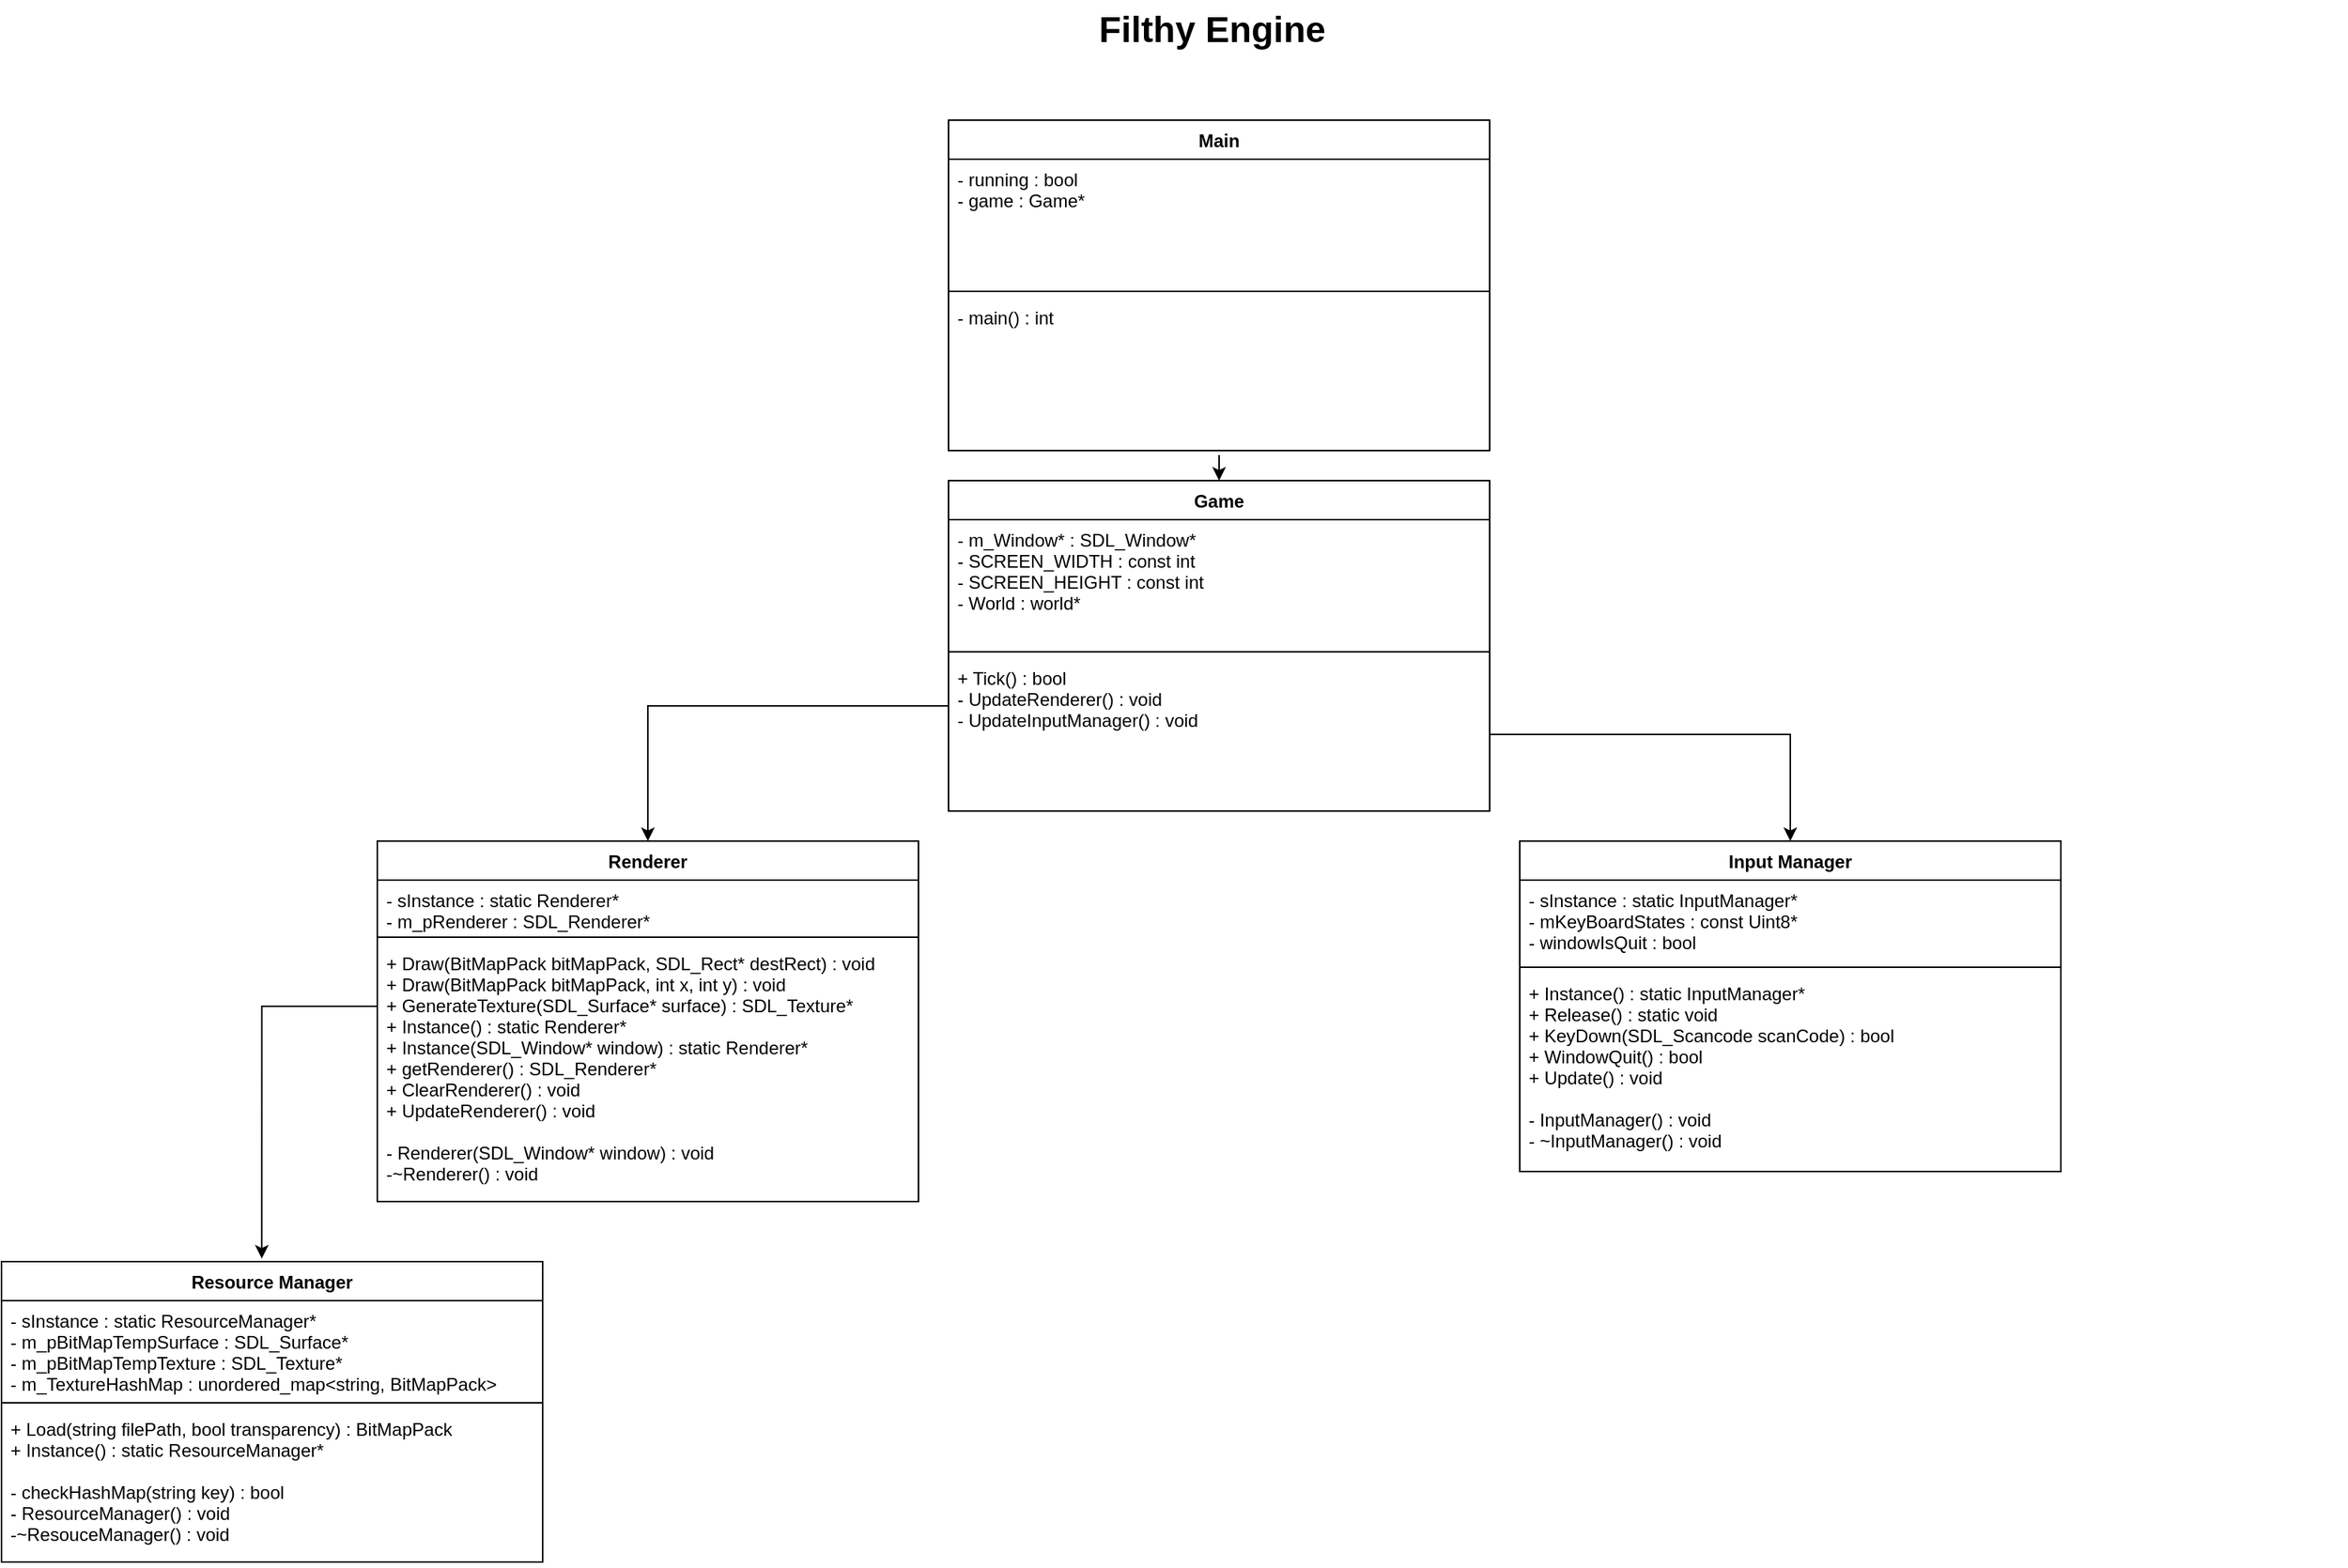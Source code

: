 <mxfile version="12.2.6" type="device" pages="1"><diagram name="Page-1" id="929967ad-93f9-6ef4-fab6-5d389245f69c"><mxGraphModel dx="1656" dy="880" grid="1" gridSize="10" guides="1" tooltips="1" connect="1" arrows="1" fold="1" page="1" pageScale="1.5" pageWidth="1169" pageHeight="826" background="none" math="0" shadow="0"><root><mxCell id="0" style=";html=1;"/><mxCell id="1" style=";html=1;" parent="0"/><mxCell id="1672d66443f91eb5-23" value="Filthy Engine" style="text;html=1;fontSize=24;fontStyle=1;verticalAlign=middle;align=center;" parent="1" vertex="1"><mxGeometry x="120" y="40" width="1510" height="40" as="geometry"/></mxCell><mxCell id="v9iofRyN6r_z4_PFXyQE-6" value="Renderer" style="swimlane;fontStyle=1;align=center;verticalAlign=top;childLayout=stackLayout;horizontal=1;startSize=26;horizontalStack=0;resizeParent=1;resizeParentMax=0;resizeLast=0;collapsible=1;marginBottom=0;" parent="1" vertex="1"><mxGeometry x="320" y="600" width="360" height="240" as="geometry"/></mxCell><mxCell id="v9iofRyN6r_z4_PFXyQE-7" value="- sInstance : static Renderer*&#10;- m_pRenderer : SDL_Renderer*" style="text;strokeColor=none;fillColor=none;align=left;verticalAlign=top;spacingLeft=4;spacingRight=4;overflow=hidden;rotatable=0;points=[[0,0.5],[1,0.5]];portConstraint=eastwest;" parent="v9iofRyN6r_z4_PFXyQE-6" vertex="1"><mxGeometry y="26" width="360" height="34" as="geometry"/></mxCell><mxCell id="v9iofRyN6r_z4_PFXyQE-8" value="" style="line;strokeWidth=1;fillColor=none;align=left;verticalAlign=middle;spacingTop=-1;spacingLeft=3;spacingRight=3;rotatable=0;labelPosition=right;points=[];portConstraint=eastwest;" parent="v9iofRyN6r_z4_PFXyQE-6" vertex="1"><mxGeometry y="60" width="360" height="8" as="geometry"/></mxCell><mxCell id="v9iofRyN6r_z4_PFXyQE-9" value="+ Draw(BitMapPack bitMapPack, SDL_Rect* destRect) : void&#10;+ Draw(BitMapPack bitMapPack, int x, int y) : void&#10;+ GenerateTexture(SDL_Surface* surface) : SDL_Texture*&#10;+ Instance() : static Renderer*&#10;+ Instance(SDL_Window* window) : static Renderer*&#10;+ getRenderer() : SDL_Renderer*&#10;+ ClearRenderer() : void&#10;+ UpdateRenderer() : void&#10;&#10;- Renderer(SDL_Window* window) : void&#10;-~Renderer() : void" style="text;strokeColor=none;fillColor=none;align=left;verticalAlign=top;spacingLeft=4;spacingRight=4;overflow=hidden;rotatable=0;points=[[0,0.5],[1,0.5]];portConstraint=eastwest;" parent="v9iofRyN6r_z4_PFXyQE-6" vertex="1"><mxGeometry y="68" width="360" height="172" as="geometry"/></mxCell><mxCell id="v9iofRyN6r_z4_PFXyQE-10" value="Input Manager" style="swimlane;fontStyle=1;align=center;verticalAlign=top;childLayout=stackLayout;horizontal=1;startSize=26;horizontalStack=0;resizeParent=1;resizeParentMax=0;resizeLast=0;collapsible=1;marginBottom=0;" parent="1" vertex="1"><mxGeometry x="1080" y="600" width="360" height="220" as="geometry"/></mxCell><mxCell id="v9iofRyN6r_z4_PFXyQE-11" value="- sInstance : static InputManager*&#10;- mKeyBoardStates : const Uint8*&#10;- windowIsQuit : bool" style="text;strokeColor=none;fillColor=none;align=left;verticalAlign=top;spacingLeft=4;spacingRight=4;overflow=hidden;rotatable=0;points=[[0,0.5],[1,0.5]];portConstraint=eastwest;" parent="v9iofRyN6r_z4_PFXyQE-10" vertex="1"><mxGeometry y="26" width="360" height="54" as="geometry"/></mxCell><mxCell id="v9iofRyN6r_z4_PFXyQE-12" value="" style="line;strokeWidth=1;fillColor=none;align=left;verticalAlign=middle;spacingTop=-1;spacingLeft=3;spacingRight=3;rotatable=0;labelPosition=right;points=[];portConstraint=eastwest;" parent="v9iofRyN6r_z4_PFXyQE-10" vertex="1"><mxGeometry y="80" width="360" height="8" as="geometry"/></mxCell><mxCell id="v9iofRyN6r_z4_PFXyQE-13" value="+ Instance() : static InputManager*&#10;+ Release() : static void&#10;+ KeyDown(SDL_Scancode scanCode) : bool&#10;+ WindowQuit() : bool&#10;+ Update() : void&#10;&#10;- InputManager() : void&#10;- ~InputManager() : void" style="text;strokeColor=none;fillColor=none;align=left;verticalAlign=top;spacingLeft=4;spacingRight=4;overflow=hidden;rotatable=0;points=[[0,0.5],[1,0.5]];portConstraint=eastwest;" parent="v9iofRyN6r_z4_PFXyQE-10" vertex="1"><mxGeometry y="88" width="360" height="132" as="geometry"/></mxCell><mxCell id="v9iofRyN6r_z4_PFXyQE-14" value="Resource Manager" style="swimlane;fontStyle=1;align=center;verticalAlign=top;childLayout=stackLayout;horizontal=1;startSize=26;horizontalStack=0;resizeParent=1;resizeParentMax=0;resizeLast=0;collapsible=1;marginBottom=0;" parent="1" vertex="1"><mxGeometry x="70" y="880" width="360" height="200" as="geometry"/></mxCell><mxCell id="v9iofRyN6r_z4_PFXyQE-15" value="- sInstance : static ResourceManager*&#10;- m_pBitMapTempSurface : SDL_Surface*&#10;- m_pBitMapTempTexture : SDL_Texture*&#10;- m_TextureHashMap : unordered_map&lt;string, BitMapPack&gt;" style="text;strokeColor=none;fillColor=none;align=left;verticalAlign=top;spacingLeft=4;spacingRight=4;overflow=hidden;rotatable=0;points=[[0,0.5],[1,0.5]];portConstraint=eastwest;" parent="v9iofRyN6r_z4_PFXyQE-14" vertex="1"><mxGeometry y="26" width="360" height="64" as="geometry"/></mxCell><mxCell id="v9iofRyN6r_z4_PFXyQE-16" value="" style="line;strokeWidth=1;fillColor=none;align=left;verticalAlign=middle;spacingTop=-1;spacingLeft=3;spacingRight=3;rotatable=0;labelPosition=right;points=[];portConstraint=eastwest;" parent="v9iofRyN6r_z4_PFXyQE-14" vertex="1"><mxGeometry y="90" width="360" height="8" as="geometry"/></mxCell><mxCell id="v9iofRyN6r_z4_PFXyQE-17" value="+ Load(string filePath, bool transparency) : BitMapPack&#10;+ Instance() : static ResourceManager*&#10;&#10;- checkHashMap(string key) : bool&#10;- ResourceManager() : void&#10;-~ResouceManager() : void" style="text;strokeColor=none;fillColor=none;align=left;verticalAlign=top;spacingLeft=4;spacingRight=4;overflow=hidden;rotatable=0;points=[[0,0.5],[1,0.5]];portConstraint=eastwest;" parent="v9iofRyN6r_z4_PFXyQE-14" vertex="1"><mxGeometry y="98" width="360" height="102" as="geometry"/></mxCell><mxCell id="wHEynJcda_zn10kBXFcL-1" value="Game" style="swimlane;fontStyle=1;align=center;verticalAlign=top;childLayout=stackLayout;horizontal=1;startSize=26;horizontalStack=0;resizeParent=1;resizeParentMax=0;resizeLast=0;collapsible=1;marginBottom=0;" vertex="1" parent="1"><mxGeometry x="700" y="360" width="360" height="220" as="geometry"/></mxCell><mxCell id="wHEynJcda_zn10kBXFcL-2" value="- m_Window* : SDL_Window*&#10;- SCREEN_WIDTH : const int&#10;- SCREEN_HEIGHT : const int&#10;- World : world*" style="text;strokeColor=none;fillColor=none;align=left;verticalAlign=top;spacingLeft=4;spacingRight=4;overflow=hidden;rotatable=0;points=[[0,0.5],[1,0.5]];portConstraint=eastwest;" vertex="1" parent="wHEynJcda_zn10kBXFcL-1"><mxGeometry y="26" width="360" height="84" as="geometry"/></mxCell><mxCell id="wHEynJcda_zn10kBXFcL-3" value="" style="line;strokeWidth=1;fillColor=none;align=left;verticalAlign=middle;spacingTop=-1;spacingLeft=3;spacingRight=3;rotatable=0;labelPosition=right;points=[];portConstraint=eastwest;" vertex="1" parent="wHEynJcda_zn10kBXFcL-1"><mxGeometry y="110" width="360" height="8" as="geometry"/></mxCell><mxCell id="wHEynJcda_zn10kBXFcL-4" value="+ Tick() : bool&#10;- UpdateRenderer() : void&#10;- UpdateInputManager() : void" style="text;strokeColor=none;fillColor=none;align=left;verticalAlign=top;spacingLeft=4;spacingRight=4;overflow=hidden;rotatable=0;points=[[0,0.5],[1,0.5]];portConstraint=eastwest;" vertex="1" parent="wHEynJcda_zn10kBXFcL-1"><mxGeometry y="118" width="360" height="102" as="geometry"/></mxCell><mxCell id="wHEynJcda_zn10kBXFcL-5" value="Main" style="swimlane;fontStyle=1;align=center;verticalAlign=top;childLayout=stackLayout;horizontal=1;startSize=26;horizontalStack=0;resizeParent=1;resizeParentMax=0;resizeLast=0;collapsible=1;marginBottom=0;" vertex="1" parent="1"><mxGeometry x="700" y="120" width="360" height="220" as="geometry"/></mxCell><mxCell id="wHEynJcda_zn10kBXFcL-6" value="- running : bool&#10;- game : Game*" style="text;strokeColor=none;fillColor=none;align=left;verticalAlign=top;spacingLeft=4;spacingRight=4;overflow=hidden;rotatable=0;points=[[0,0.5],[1,0.5]];portConstraint=eastwest;" vertex="1" parent="wHEynJcda_zn10kBXFcL-5"><mxGeometry y="26" width="360" height="84" as="geometry"/></mxCell><mxCell id="wHEynJcda_zn10kBXFcL-7" value="" style="line;strokeWidth=1;fillColor=none;align=left;verticalAlign=middle;spacingTop=-1;spacingLeft=3;spacingRight=3;rotatable=0;labelPosition=right;points=[];portConstraint=eastwest;" vertex="1" parent="wHEynJcda_zn10kBXFcL-5"><mxGeometry y="110" width="360" height="8" as="geometry"/></mxCell><mxCell id="wHEynJcda_zn10kBXFcL-8" value="- main() : int" style="text;strokeColor=none;fillColor=none;align=left;verticalAlign=top;spacingLeft=4;spacingRight=4;overflow=hidden;rotatable=0;points=[[0,0.5],[1,0.5]];portConstraint=eastwest;" vertex="1" parent="wHEynJcda_zn10kBXFcL-5"><mxGeometry y="118" width="360" height="102" as="geometry"/></mxCell><mxCell id="wHEynJcda_zn10kBXFcL-11" style="edgeStyle=orthogonalEdgeStyle;rounded=0;orthogonalLoop=1;jettySize=auto;html=1;entryX=0.5;entryY=0;entryDx=0;entryDy=0;" edge="1" parent="1" source="wHEynJcda_zn10kBXFcL-4" target="v9iofRyN6r_z4_PFXyQE-6"><mxGeometry relative="1" as="geometry"><Array as="points"><mxPoint x="500" y="510"/></Array></mxGeometry></mxCell><mxCell id="wHEynJcda_zn10kBXFcL-12" style="edgeStyle=orthogonalEdgeStyle;rounded=0;orthogonalLoop=1;jettySize=auto;html=1;entryX=0.5;entryY=0;entryDx=0;entryDy=0;" edge="1" parent="1" source="wHEynJcda_zn10kBXFcL-4" target="v9iofRyN6r_z4_PFXyQE-10"><mxGeometry relative="1" as="geometry"/></mxCell><mxCell id="wHEynJcda_zn10kBXFcL-14" style="edgeStyle=orthogonalEdgeStyle;rounded=0;orthogonalLoop=1;jettySize=auto;html=1;entryX=0.481;entryY=-0.01;entryDx=0;entryDy=0;entryPerimeter=0;" edge="1" parent="1" source="v9iofRyN6r_z4_PFXyQE-9" target="v9iofRyN6r_z4_PFXyQE-14"><mxGeometry relative="1" as="geometry"><Array as="points"><mxPoint x="243" y="710"/></Array></mxGeometry></mxCell><mxCell id="wHEynJcda_zn10kBXFcL-15" style="edgeStyle=orthogonalEdgeStyle;rounded=0;orthogonalLoop=1;jettySize=auto;html=1;entryX=0.5;entryY=0;entryDx=0;entryDy=0;" edge="1" parent="1" target="wHEynJcda_zn10kBXFcL-1"><mxGeometry relative="1" as="geometry"><mxPoint x="880" y="343" as="sourcePoint"/></mxGeometry></mxCell></root></mxGraphModel></diagram></mxfile>